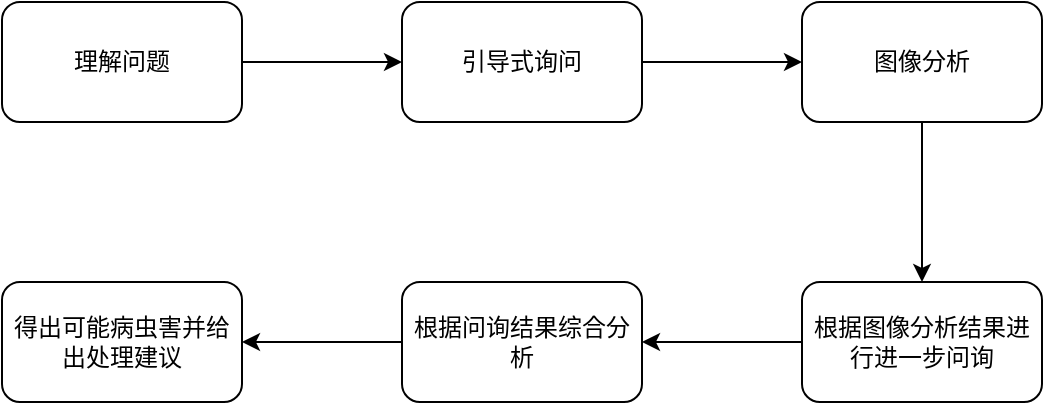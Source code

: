 <mxfile version="21.1.6" type="github">
  <diagram name="第 1 页" id="tRIivR8p3VdFODTFJSGN">
    <mxGraphModel dx="1434" dy="739" grid="1" gridSize="10" guides="1" tooltips="1" connect="1" arrows="1" fold="1" page="1" pageScale="1" pageWidth="827" pageHeight="1169" math="0" shadow="0">
      <root>
        <mxCell id="0" />
        <mxCell id="1" parent="0" />
        <mxCell id="a5z2mh0UkSRTbygZ9V1u-3" value="" style="edgeStyle=orthogonalEdgeStyle;rounded=0;orthogonalLoop=1;jettySize=auto;html=1;" edge="1" parent="1" source="a5z2mh0UkSRTbygZ9V1u-1" target="a5z2mh0UkSRTbygZ9V1u-2">
          <mxGeometry relative="1" as="geometry" />
        </mxCell>
        <mxCell id="a5z2mh0UkSRTbygZ9V1u-1" value="理解问题" style="rounded=1;whiteSpace=wrap;html=1;" vertex="1" parent="1">
          <mxGeometry x="220" y="140" width="120" height="60" as="geometry" />
        </mxCell>
        <mxCell id="a5z2mh0UkSRTbygZ9V1u-5" value="" style="edgeStyle=orthogonalEdgeStyle;rounded=0;orthogonalLoop=1;jettySize=auto;html=1;" edge="1" parent="1" source="a5z2mh0UkSRTbygZ9V1u-2" target="a5z2mh0UkSRTbygZ9V1u-4">
          <mxGeometry relative="1" as="geometry" />
        </mxCell>
        <mxCell id="a5z2mh0UkSRTbygZ9V1u-2" value="引导式询问" style="whiteSpace=wrap;html=1;rounded=1;" vertex="1" parent="1">
          <mxGeometry x="420" y="140" width="120" height="60" as="geometry" />
        </mxCell>
        <mxCell id="a5z2mh0UkSRTbygZ9V1u-7" value="" style="edgeStyle=orthogonalEdgeStyle;rounded=0;orthogonalLoop=1;jettySize=auto;html=1;" edge="1" parent="1" source="a5z2mh0UkSRTbygZ9V1u-4" target="a5z2mh0UkSRTbygZ9V1u-6">
          <mxGeometry relative="1" as="geometry" />
        </mxCell>
        <mxCell id="a5z2mh0UkSRTbygZ9V1u-4" value="图像分析" style="whiteSpace=wrap;html=1;rounded=1;" vertex="1" parent="1">
          <mxGeometry x="620" y="140" width="120" height="60" as="geometry" />
        </mxCell>
        <mxCell id="a5z2mh0UkSRTbygZ9V1u-9" value="" style="edgeStyle=orthogonalEdgeStyle;rounded=0;orthogonalLoop=1;jettySize=auto;html=1;" edge="1" parent="1" source="a5z2mh0UkSRTbygZ9V1u-6" target="a5z2mh0UkSRTbygZ9V1u-8">
          <mxGeometry relative="1" as="geometry" />
        </mxCell>
        <mxCell id="a5z2mh0UkSRTbygZ9V1u-6" value="根据图像分析结果进行进一步问询" style="whiteSpace=wrap;html=1;rounded=1;" vertex="1" parent="1">
          <mxGeometry x="620" y="280" width="120" height="60" as="geometry" />
        </mxCell>
        <mxCell id="a5z2mh0UkSRTbygZ9V1u-11" value="" style="edgeStyle=orthogonalEdgeStyle;rounded=0;orthogonalLoop=1;jettySize=auto;html=1;" edge="1" parent="1" source="a5z2mh0UkSRTbygZ9V1u-8" target="a5z2mh0UkSRTbygZ9V1u-10">
          <mxGeometry relative="1" as="geometry" />
        </mxCell>
        <mxCell id="a5z2mh0UkSRTbygZ9V1u-8" value="根据问询结果综合分析" style="whiteSpace=wrap;html=1;rounded=1;" vertex="1" parent="1">
          <mxGeometry x="420" y="280" width="120" height="60" as="geometry" />
        </mxCell>
        <mxCell id="a5z2mh0UkSRTbygZ9V1u-10" value="得出可能病虫害并给出处理建议" style="whiteSpace=wrap;html=1;rounded=1;" vertex="1" parent="1">
          <mxGeometry x="220" y="280" width="120" height="60" as="geometry" />
        </mxCell>
      </root>
    </mxGraphModel>
  </diagram>
</mxfile>
